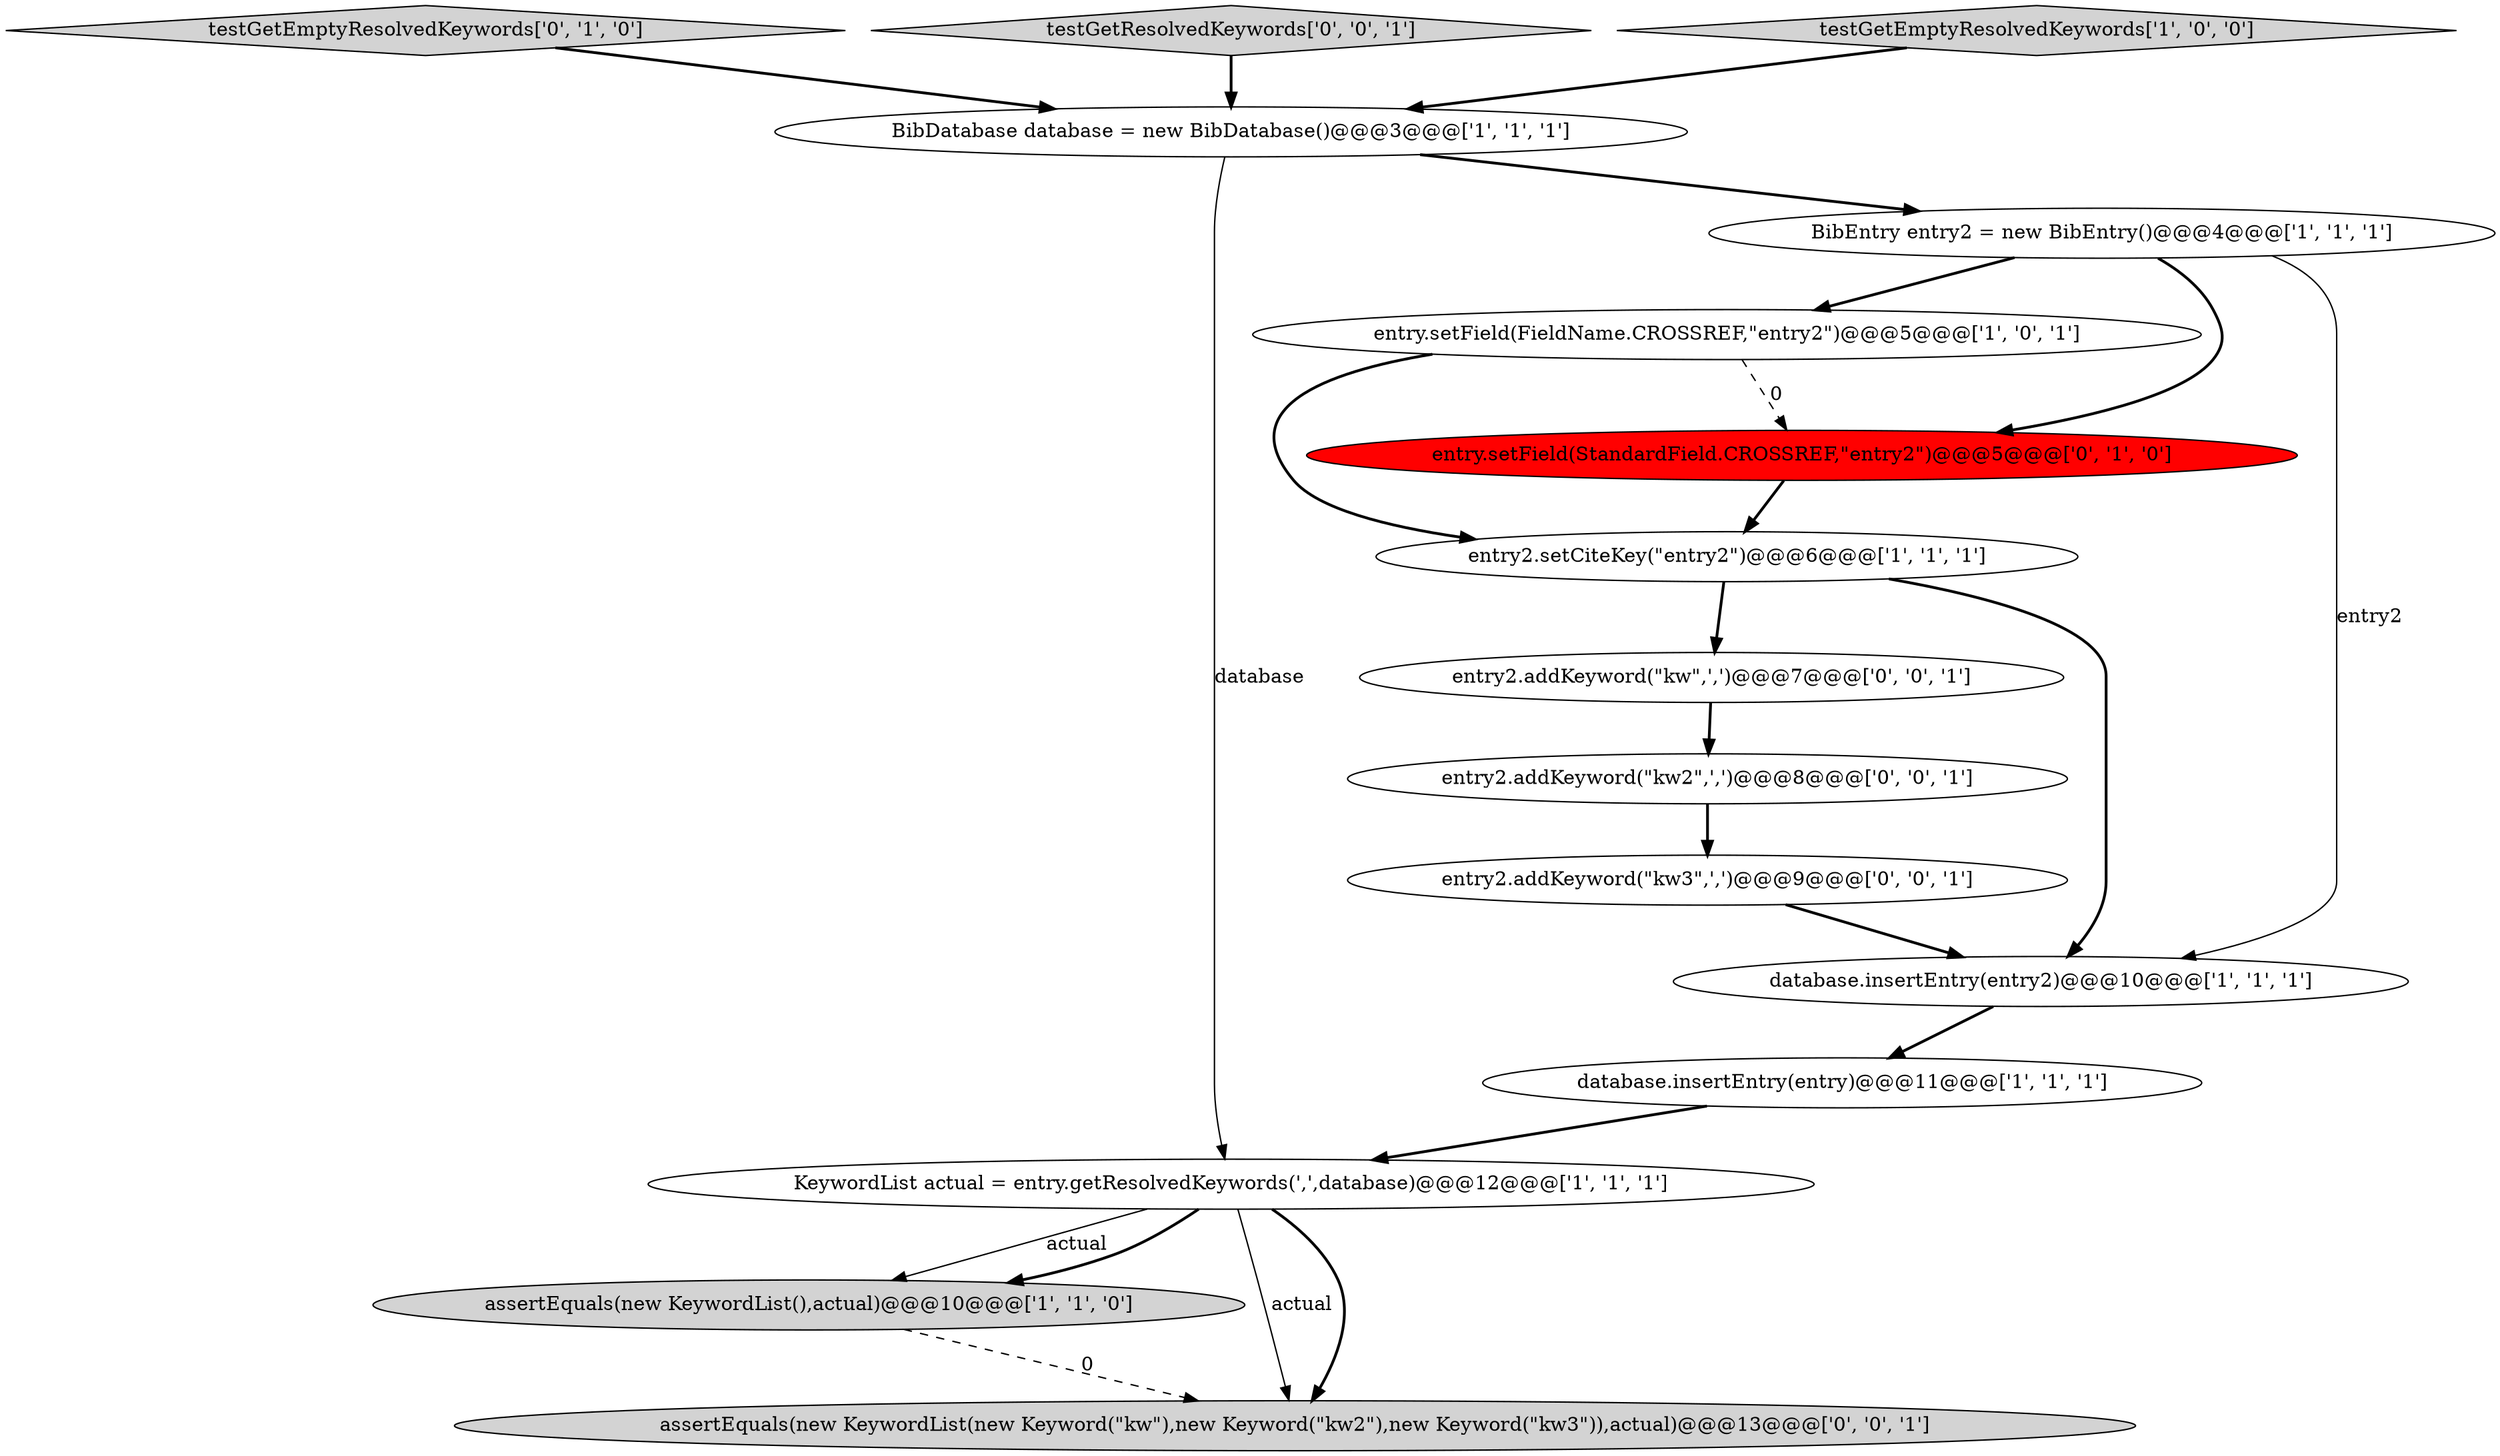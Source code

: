 digraph {
5 [style = filled, label = "assertEquals(new KeywordList(),actual)@@@10@@@['1', '1', '0']", fillcolor = lightgray, shape = ellipse image = "AAA0AAABBB1BBB"];
13 [style = filled, label = "entry2.addKeyword(\"kw3\",',')@@@9@@@['0', '0', '1']", fillcolor = white, shape = ellipse image = "AAA0AAABBB3BBB"];
9 [style = filled, label = "testGetEmptyResolvedKeywords['0', '1', '0']", fillcolor = lightgray, shape = diamond image = "AAA0AAABBB2BBB"];
2 [style = filled, label = "KeywordList actual = entry.getResolvedKeywords(',',database)@@@12@@@['1', '1', '1']", fillcolor = white, shape = ellipse image = "AAA0AAABBB1BBB"];
10 [style = filled, label = "entry.setField(StandardField.CROSSREF,\"entry2\")@@@5@@@['0', '1', '0']", fillcolor = red, shape = ellipse image = "AAA1AAABBB2BBB"];
3 [style = filled, label = "database.insertEntry(entry)@@@11@@@['1', '1', '1']", fillcolor = white, shape = ellipse image = "AAA0AAABBB1BBB"];
11 [style = filled, label = "entry2.addKeyword(\"kw\",',')@@@7@@@['0', '0', '1']", fillcolor = white, shape = ellipse image = "AAA0AAABBB3BBB"];
15 [style = filled, label = "assertEquals(new KeywordList(new Keyword(\"kw\"),new Keyword(\"kw2\"),new Keyword(\"kw3\")),actual)@@@13@@@['0', '0', '1']", fillcolor = lightgray, shape = ellipse image = "AAA0AAABBB3BBB"];
0 [style = filled, label = "BibDatabase database = new BibDatabase()@@@3@@@['1', '1', '1']", fillcolor = white, shape = ellipse image = "AAA0AAABBB1BBB"];
12 [style = filled, label = "testGetResolvedKeywords['0', '0', '1']", fillcolor = lightgray, shape = diamond image = "AAA0AAABBB3BBB"];
1 [style = filled, label = "database.insertEntry(entry2)@@@10@@@['1', '1', '1']", fillcolor = white, shape = ellipse image = "AAA0AAABBB1BBB"];
14 [style = filled, label = "entry2.addKeyword(\"kw2\",',')@@@8@@@['0', '0', '1']", fillcolor = white, shape = ellipse image = "AAA0AAABBB3BBB"];
8 [style = filled, label = "BibEntry entry2 = new BibEntry()@@@4@@@['1', '1', '1']", fillcolor = white, shape = ellipse image = "AAA0AAABBB1BBB"];
6 [style = filled, label = "testGetEmptyResolvedKeywords['1', '0', '0']", fillcolor = lightgray, shape = diamond image = "AAA0AAABBB1BBB"];
7 [style = filled, label = "entry2.setCiteKey(\"entry2\")@@@6@@@['1', '1', '1']", fillcolor = white, shape = ellipse image = "AAA0AAABBB1BBB"];
4 [style = filled, label = "entry.setField(FieldName.CROSSREF,\"entry2\")@@@5@@@['1', '0', '1']", fillcolor = white, shape = ellipse image = "AAA0AAABBB1BBB"];
8->10 [style = bold, label=""];
7->11 [style = bold, label=""];
7->1 [style = bold, label=""];
9->0 [style = bold, label=""];
2->5 [style = solid, label="actual"];
11->14 [style = bold, label=""];
1->3 [style = bold, label=""];
2->15 [style = solid, label="actual"];
6->0 [style = bold, label=""];
8->1 [style = solid, label="entry2"];
12->0 [style = bold, label=""];
10->7 [style = bold, label=""];
4->7 [style = bold, label=""];
13->1 [style = bold, label=""];
0->2 [style = solid, label="database"];
3->2 [style = bold, label=""];
2->15 [style = bold, label=""];
0->8 [style = bold, label=""];
8->4 [style = bold, label=""];
14->13 [style = bold, label=""];
4->10 [style = dashed, label="0"];
5->15 [style = dashed, label="0"];
2->5 [style = bold, label=""];
}
